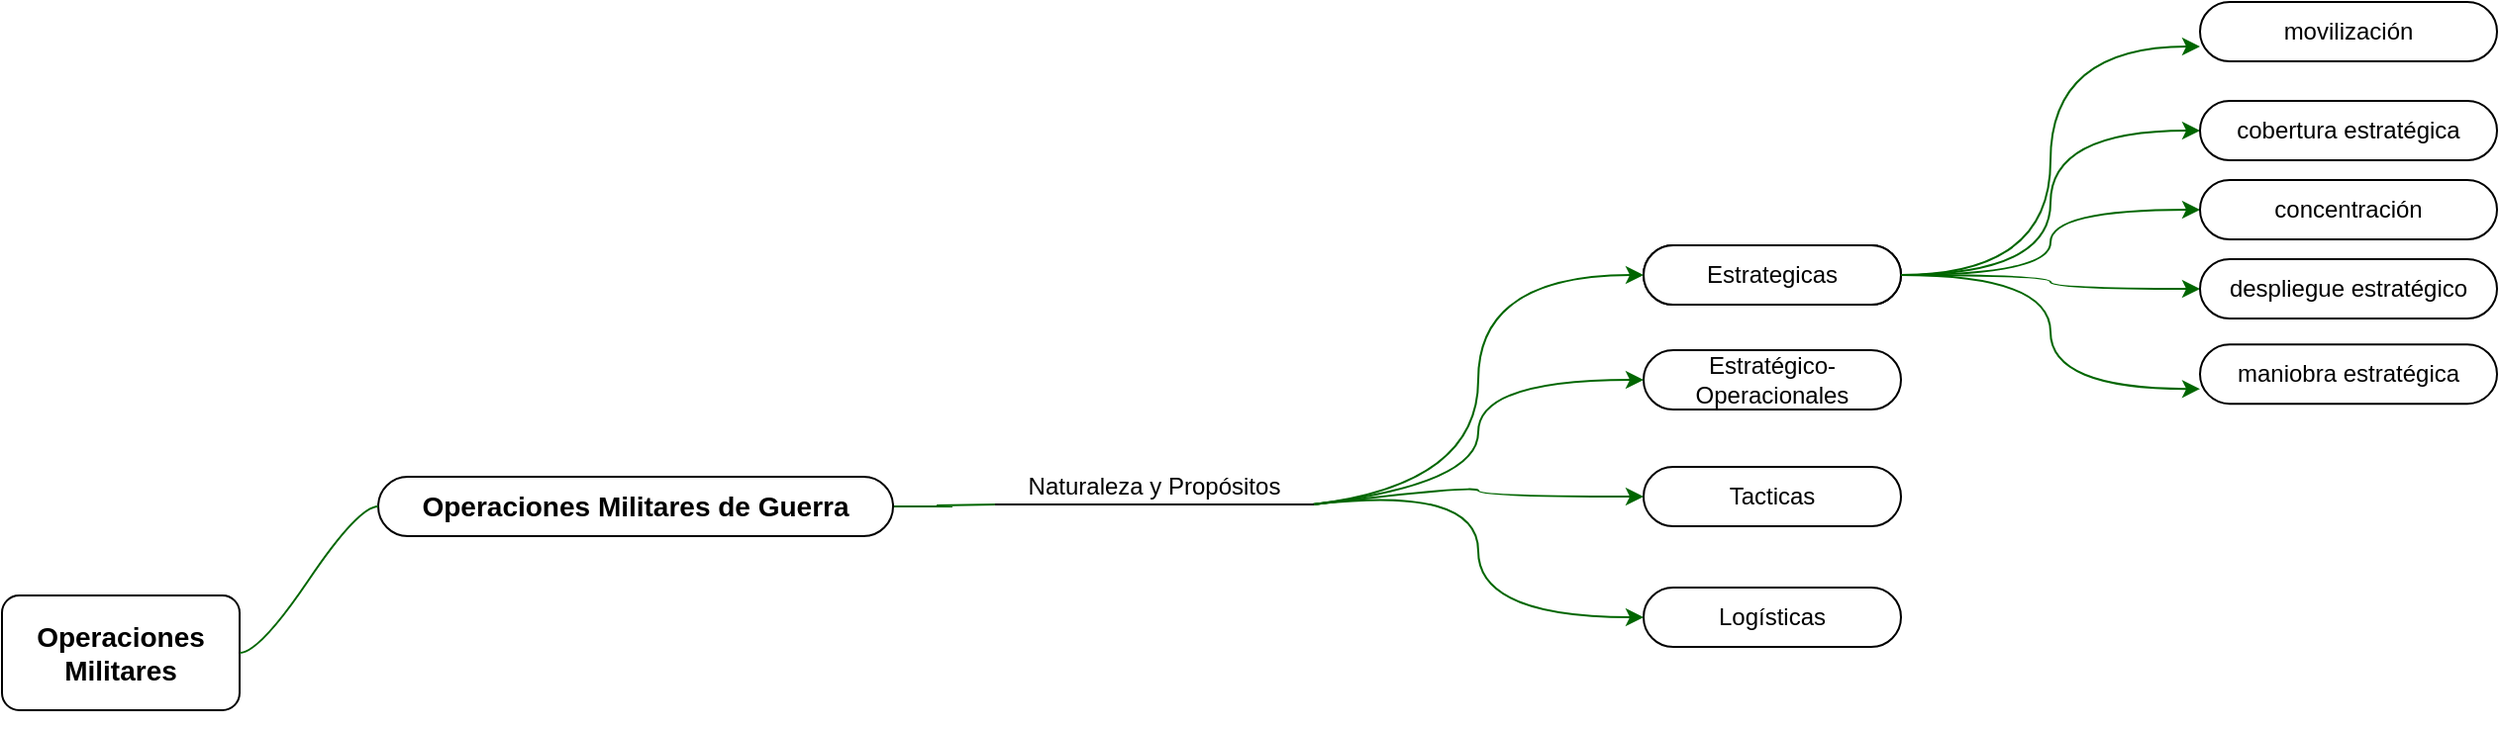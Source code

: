 <mxfile version="14.4.9" type="device"><diagram id="jPeWc7pKFivjhxqAknRJ" name="Page-1"><mxGraphModel dx="2212" dy="1876" grid="0" gridSize="10" guides="1" tooltips="1" connect="1" arrows="1" fold="1" page="1" pageScale="1" pageWidth="827" pageHeight="1169" math="0" shadow="0"><root><mxCell id="0"/><mxCell id="1" parent="0"/><mxCell id="xVj2w8LRxewE8zG41OLv-152" value="" style="group" vertex="1" connectable="0" parent="1"><mxGeometry x="769" y="33" width="130" height="203" as="geometry"/></mxCell><mxCell id="xVj2w8LRxewE8zG41OLv-151" value="Tacticas" style="whiteSpace=wrap;html=1;rounded=1;arcSize=50;align=center;verticalAlign=middle;strokeWidth=1;autosize=1;spacing=4;treeFolding=1;treeMoving=1;newEdgeStyle={&quot;edgeStyle&quot;:&quot;entityRelationEdgeStyle&quot;,&quot;startArrow&quot;:&quot;none&quot;,&quot;endArrow&quot;:&quot;none&quot;,&quot;segment&quot;:10,&quot;curved&quot;:1};container=0;" vertex="1" collapsed="1" parent="xVj2w8LRxewE8zG41OLv-152"><mxGeometry width="130" height="30" as="geometry"/></mxCell><mxCell id="xVj2w8LRxewE8zG41OLv-129" value="Estrategicas" style="whiteSpace=wrap;html=1;rounded=1;arcSize=50;align=center;verticalAlign=middle;strokeWidth=1;autosize=1;spacing=4;treeFolding=1;treeMoving=1;newEdgeStyle={&quot;edgeStyle&quot;:&quot;entityRelationEdgeStyle&quot;,&quot;startArrow&quot;:&quot;none&quot;,&quot;endArrow&quot;:&quot;none&quot;,&quot;segment&quot;:10,&quot;curved&quot;:1};container=0;" vertex="1" parent="xVj2w8LRxewE8zG41OLv-152"><mxGeometry width="130" height="30" as="geometry"/></mxCell><mxCell id="xVj2w8LRxewE8zG41OLv-131" value="Estratégico-Operacionales" style="whiteSpace=wrap;html=1;rounded=1;arcSize=50;align=center;verticalAlign=middle;strokeWidth=1;autosize=1;spacing=4;treeFolding=1;treeMoving=1;newEdgeStyle={&quot;edgeStyle&quot;:&quot;entityRelationEdgeStyle&quot;,&quot;startArrow&quot;:&quot;none&quot;,&quot;endArrow&quot;:&quot;none&quot;,&quot;segment&quot;:10,&quot;curved&quot;:1};container=0;" vertex="1" parent="xVj2w8LRxewE8zG41OLv-152"><mxGeometry y="53" width="130" height="30" as="geometry"/></mxCell><mxCell id="xVj2w8LRxewE8zG41OLv-133" value="Tacticas" style="whiteSpace=wrap;html=1;rounded=1;arcSize=50;align=center;verticalAlign=middle;strokeWidth=1;autosize=1;spacing=4;treeFolding=1;treeMoving=1;newEdgeStyle={&quot;edgeStyle&quot;:&quot;entityRelationEdgeStyle&quot;,&quot;startArrow&quot;:&quot;none&quot;,&quot;endArrow&quot;:&quot;none&quot;,&quot;segment&quot;:10,&quot;curved&quot;:1};container=0;" vertex="1" parent="xVj2w8LRxewE8zG41OLv-152"><mxGeometry y="112" width="130" height="30" as="geometry"/></mxCell><mxCell id="xVj2w8LRxewE8zG41OLv-135" value="Logísticas" style="whiteSpace=wrap;html=1;rounded=1;arcSize=50;align=center;verticalAlign=middle;strokeWidth=1;autosize=1;spacing=4;treeFolding=1;treeMoving=1;newEdgeStyle={&quot;edgeStyle&quot;:&quot;entityRelationEdgeStyle&quot;,&quot;startArrow&quot;:&quot;none&quot;,&quot;endArrow&quot;:&quot;none&quot;,&quot;segment&quot;:10,&quot;curved&quot;:1};container=0;" vertex="1" parent="xVj2w8LRxewE8zG41OLv-152"><mxGeometry y="173" width="130" height="30" as="geometry"/></mxCell><mxCell id="xVj2w8LRxewE8zG41OLv-136" style="edgeStyle=orthogonalEdgeStyle;curved=1;rounded=0;orthogonalLoop=1;jettySize=auto;html=1;exitX=0.5;exitY=1;exitDx=0;exitDy=0;strokeColor=#006600;strokeWidth=1;fillColor=#000000;" edge="1" parent="xVj2w8LRxewE8zG41OLv-152" source="xVj2w8LRxewE8zG41OLv-135" target="xVj2w8LRxewE8zG41OLv-135"><mxGeometry as="geometry"/></mxCell><mxCell id="xVj2w8LRxewE8zG41OLv-1" value="&lt;font style=&quot;font-size: 14px&quot;&gt;&lt;b&gt;Operaciones Militares&lt;/b&gt;&lt;/font&gt;" style="rounded=1;whiteSpace=wrap;html=1;" vertex="1" parent="1"><mxGeometry x="-60" y="210" width="120" height="58" as="geometry"/></mxCell><mxCell id="xVj2w8LRxewE8zG41OLv-3" style="edgeStyle=orthogonalEdgeStyle;rounded=0;orthogonalLoop=1;jettySize=auto;html=1;exitX=0.5;exitY=1;exitDx=0;exitDy=0;" edge="1" parent="1" source="xVj2w8LRxewE8zG41OLv-1" target="xVj2w8LRxewE8zG41OLv-1"><mxGeometry relative="1" as="geometry"/></mxCell><mxCell id="xVj2w8LRxewE8zG41OLv-51" value="movilización" style="rounded=1;whiteSpace=wrap;html=1;" vertex="1" visible="0" parent="1"><mxGeometry x="1100" y="130" width="90" height="40" as="geometry"/></mxCell><mxCell id="xVj2w8LRxewE8zG41OLv-96" value="Sub Topic" style="whiteSpace=wrap;html=1;rounded=1;arcSize=50;align=center;verticalAlign=middle;strokeWidth=1;autosize=1;spacing=4;treeFolding=1;treeMoving=1;newEdgeStyle={&quot;edgeStyle&quot;:&quot;entityRelationEdgeStyle&quot;,&quot;startArrow&quot;:&quot;none&quot;,&quot;endArrow&quot;:&quot;none&quot;,&quot;segment&quot;:10,&quot;curved&quot;:1};" vertex="1" visible="0" parent="1"><mxGeometry x="970" y="172" width="72" height="26" as="geometry"/></mxCell><mxCell id="xVj2w8LRxewE8zG41OLv-97" value="" style="edgeStyle=entityRelationEdgeStyle;startArrow=none;endArrow=none;segment=10;curved=1;strokeColor=#006600;strokeWidth=1;fillColor=#000000;html=1;" edge="1" target="xVj2w8LRxewE8zG41OLv-96" parent="1"><mxGeometry relative="1" as="geometry"><mxPoint x="930" y="212" as="sourcePoint"/></mxGeometry></mxCell><mxCell id="xVj2w8LRxewE8zG41OLv-123" style="edgeStyle=entityRelationEdgeStyle;rounded=0;orthogonalLoop=1;jettySize=auto;html=1;entryX=0;entryY=1;entryDx=0;entryDy=0;strokeColor=#006600;strokeWidth=1;fillColor=#000000;endArrow=none;" edge="1" parent="1" source="xVj2w8LRxewE8zG41OLv-99" target="xVj2w8LRxewE8zG41OLv-121"><mxGeometry relative="1" as="geometry"/></mxCell><mxCell id="xVj2w8LRxewE8zG41OLv-99" value="&lt;b&gt;&lt;font style=&quot;font-size: 14px&quot;&gt;Operaciones Militares de Guerra&lt;/font&gt;&lt;/b&gt;" style="whiteSpace=wrap;html=1;rounded=1;arcSize=50;align=center;verticalAlign=middle;strokeWidth=1;autosize=1;spacing=4;treeFolding=1;treeMoving=1;newEdgeStyle={&quot;edgeStyle&quot;:&quot;entityRelationEdgeStyle&quot;,&quot;startArrow&quot;:&quot;none&quot;,&quot;endArrow&quot;:&quot;none&quot;,&quot;segment&quot;:10,&quot;curved&quot;:1};" vertex="1" parent="1"><mxGeometry x="130" y="150" width="260" height="30" as="geometry"/></mxCell><mxCell id="xVj2w8LRxewE8zG41OLv-100" value="" style="edgeStyle=entityRelationEdgeStyle;startArrow=none;endArrow=none;segment=10;curved=1;strokeColor=#006600;strokeWidth=1;fillColor=#000000;html=1;exitX=1;exitY=0.5;exitDx=0;exitDy=0;" edge="1" target="xVj2w8LRxewE8zG41OLv-99" parent="1" source="xVj2w8LRxewE8zG41OLv-1"><mxGeometry relative="1" as="geometry"><mxPoint x="268" y="130" as="sourcePoint"/></mxGeometry></mxCell><mxCell id="xVj2w8LRxewE8zG41OLv-124" style="edgeStyle=orthogonalEdgeStyle;curved=1;rounded=0;orthogonalLoop=1;jettySize=auto;html=1;entryX=0;entryY=0.5;entryDx=0;entryDy=0;strokeColor=#006600;strokeWidth=1;fillColor=#000000;" edge="1" parent="1" source="xVj2w8LRxewE8zG41OLv-121" target="xVj2w8LRxewE8zG41OLv-129"><mxGeometry relative="1" as="geometry"><mxPoint x="770" y="75" as="targetPoint"/></mxGeometry></mxCell><mxCell id="xVj2w8LRxewE8zG41OLv-125" style="edgeStyle=orthogonalEdgeStyle;curved=1;rounded=0;orthogonalLoop=1;jettySize=auto;html=1;entryX=0;entryY=0.5;entryDx=0;entryDy=0;strokeColor=#006600;strokeWidth=1;fillColor=#000000;" edge="1" parent="1" source="xVj2w8LRxewE8zG41OLv-121" target="xVj2w8LRxewE8zG41OLv-131"><mxGeometry relative="1" as="geometry"><mxPoint x="770" y="135" as="targetPoint"/></mxGeometry></mxCell><mxCell id="xVj2w8LRxewE8zG41OLv-127" style="edgeStyle=orthogonalEdgeStyle;curved=1;rounded=0;orthogonalLoop=1;jettySize=auto;html=1;entryX=0;entryY=0.5;entryDx=0;entryDy=0;strokeColor=#006600;strokeWidth=1;fillColor=#000000;" edge="1" parent="1" source="xVj2w8LRxewE8zG41OLv-121" target="xVj2w8LRxewE8zG41OLv-135"><mxGeometry relative="1" as="geometry"><mxPoint x="770" y="243" as="targetPoint"/></mxGeometry></mxCell><mxCell id="xVj2w8LRxewE8zG41OLv-128" style="edgeStyle=orthogonalEdgeStyle;rounded=0;orthogonalLoop=1;jettySize=auto;html=1;entryX=0;entryY=0.5;entryDx=0;entryDy=0;strokeColor=#006600;strokeWidth=1;fillColor=#000000;curved=1;" edge="1" parent="1" source="xVj2w8LRxewE8zG41OLv-121" target="xVj2w8LRxewE8zG41OLv-133"><mxGeometry relative="1" as="geometry"><mxPoint x="770" y="197.25" as="targetPoint"/></mxGeometry></mxCell><mxCell id="xVj2w8LRxewE8zG41OLv-121" value="Naturaleza y Propósitos" style="whiteSpace=wrap;html=1;shape=partialRectangle;top=0;left=0;bottom=1;right=0;points=[[0,1],[1,1]];fillColor=none;align=center;verticalAlign=bottom;routingCenterY=0.5;snapToPoint=1;recursiveResize=0;autosize=1;treeFolding=1;treeMoving=1;newEdgeStyle={&quot;edgeStyle&quot;:&quot;entityRelationEdgeStyle&quot;,&quot;startArrow&quot;:&quot;none&quot;,&quot;endArrow&quot;:&quot;none&quot;,&quot;segment&quot;:10,&quot;curved&quot;:1};" vertex="1" parent="1"><mxGeometry x="442" y="144" width="160" height="20" as="geometry"/></mxCell><mxCell id="xVj2w8LRxewE8zG41OLv-144" style="edgeStyle=orthogonalEdgeStyle;curved=1;rounded=0;orthogonalLoop=1;jettySize=auto;html=1;entryX=0;entryY=0.75;entryDx=0;entryDy=0;strokeColor=#006600;strokeWidth=1;fillColor=#000000;" edge="1" parent="1" source="xVj2w8LRxewE8zG41OLv-129" target="xVj2w8LRxewE8zG41OLv-138"><mxGeometry relative="1" as="geometry"/></mxCell><mxCell id="xVj2w8LRxewE8zG41OLv-145" style="edgeStyle=orthogonalEdgeStyle;curved=1;rounded=0;orthogonalLoop=1;jettySize=auto;html=1;entryX=0;entryY=0.5;entryDx=0;entryDy=0;strokeColor=#006600;strokeWidth=1;fillColor=#000000;" edge="1" parent="1" source="xVj2w8LRxewE8zG41OLv-129" target="xVj2w8LRxewE8zG41OLv-139"><mxGeometry relative="1" as="geometry"/></mxCell><mxCell id="xVj2w8LRxewE8zG41OLv-146" style="edgeStyle=orthogonalEdgeStyle;curved=1;rounded=0;orthogonalLoop=1;jettySize=auto;html=1;entryX=0;entryY=0.5;entryDx=0;entryDy=0;strokeColor=#006600;strokeWidth=1;fillColor=#000000;" edge="1" parent="1" source="xVj2w8LRxewE8zG41OLv-129" target="xVj2w8LRxewE8zG41OLv-140"><mxGeometry relative="1" as="geometry"/></mxCell><mxCell id="xVj2w8LRxewE8zG41OLv-147" style="edgeStyle=orthogonalEdgeStyle;curved=1;rounded=0;orthogonalLoop=1;jettySize=auto;html=1;entryX=0;entryY=0.5;entryDx=0;entryDy=0;strokeColor=#006600;strokeWidth=1;fillColor=#000000;" edge="1" parent="1" source="xVj2w8LRxewE8zG41OLv-129" target="xVj2w8LRxewE8zG41OLv-141"><mxGeometry relative="1" as="geometry"/></mxCell><mxCell id="xVj2w8LRxewE8zG41OLv-148" style="edgeStyle=orthogonalEdgeStyle;curved=1;rounded=0;orthogonalLoop=1;jettySize=auto;html=1;entryX=0;entryY=0.75;entryDx=0;entryDy=0;strokeColor=#006600;strokeWidth=1;fillColor=#000000;" edge="1" parent="1" source="xVj2w8LRxewE8zG41OLv-129" target="xVj2w8LRxewE8zG41OLv-143"><mxGeometry relative="1" as="geometry"/></mxCell><mxCell id="xVj2w8LRxewE8zG41OLv-149" value="" style="group" vertex="1" connectable="0" parent="1"><mxGeometry x="1050" y="-90" width="150" height="203.08" as="geometry"/></mxCell><mxCell id="xVj2w8LRxewE8zG41OLv-138" value="movilización" style="whiteSpace=wrap;html=1;rounded=1;arcSize=50;align=center;verticalAlign=middle;strokeWidth=1;autosize=1;spacing=4;treeFolding=1;treeMoving=1;newEdgeStyle={&quot;edgeStyle&quot;:&quot;entityRelationEdgeStyle&quot;,&quot;startArrow&quot;:&quot;none&quot;,&quot;endArrow&quot;:&quot;none&quot;,&quot;segment&quot;:10,&quot;curved&quot;:1};" vertex="1" parent="xVj2w8LRxewE8zG41OLv-149"><mxGeometry width="150" height="30" as="geometry"/></mxCell><mxCell id="xVj2w8LRxewE8zG41OLv-139" value="cobertura estratégica" style="whiteSpace=wrap;html=1;rounded=1;arcSize=50;align=center;verticalAlign=middle;strokeWidth=1;autosize=1;spacing=4;treeFolding=1;treeMoving=1;newEdgeStyle={&quot;edgeStyle&quot;:&quot;entityRelationEdgeStyle&quot;,&quot;startArrow&quot;:&quot;none&quot;,&quot;endArrow&quot;:&quot;none&quot;,&quot;segment&quot;:10,&quot;curved&quot;:1};" vertex="1" parent="xVj2w8LRxewE8zG41OLv-149"><mxGeometry y="50" width="150" height="30" as="geometry"/></mxCell><mxCell id="xVj2w8LRxewE8zG41OLv-140" value="concentración" style="whiteSpace=wrap;html=1;rounded=1;arcSize=50;align=center;verticalAlign=middle;strokeWidth=1;autosize=1;spacing=4;treeFolding=1;treeMoving=1;newEdgeStyle={&quot;edgeStyle&quot;:&quot;entityRelationEdgeStyle&quot;,&quot;startArrow&quot;:&quot;none&quot;,&quot;endArrow&quot;:&quot;none&quot;,&quot;segment&quot;:10,&quot;curved&quot;:1};" vertex="1" parent="xVj2w8LRxewE8zG41OLv-149"><mxGeometry y="90" width="150" height="30" as="geometry"/></mxCell><mxCell id="xVj2w8LRxewE8zG41OLv-141" value="despliegue estratégico" style="whiteSpace=wrap;html=1;rounded=1;arcSize=50;align=center;verticalAlign=middle;strokeWidth=1;autosize=1;spacing=4;treeFolding=1;treeMoving=1;newEdgeStyle={&quot;edgeStyle&quot;:&quot;entityRelationEdgeStyle&quot;,&quot;startArrow&quot;:&quot;none&quot;,&quot;endArrow&quot;:&quot;none&quot;,&quot;segment&quot;:10,&quot;curved&quot;:1};" vertex="1" parent="xVj2w8LRxewE8zG41OLv-149"><mxGeometry y="130" width="150" height="30" as="geometry"/></mxCell><mxCell id="xVj2w8LRxewE8zG41OLv-142" style="edgeStyle=orthogonalEdgeStyle;curved=1;rounded=0;orthogonalLoop=1;jettySize=auto;html=1;exitX=0.5;exitY=1;exitDx=0;exitDy=0;strokeColor=#006600;strokeWidth=1;fillColor=#000000;" edge="1" parent="xVj2w8LRxewE8zG41OLv-149" source="xVj2w8LRxewE8zG41OLv-141" target="xVj2w8LRxewE8zG41OLv-141"><mxGeometry relative="1" as="geometry"/></mxCell><mxCell id="xVj2w8LRxewE8zG41OLv-143" value="maniobra estratégica" style="whiteSpace=wrap;html=1;rounded=1;arcSize=50;align=center;verticalAlign=middle;strokeWidth=1;autosize=1;spacing=4;treeFolding=1;treeMoving=1;newEdgeStyle={&quot;edgeStyle&quot;:&quot;entityRelationEdgeStyle&quot;,&quot;startArrow&quot;:&quot;none&quot;,&quot;endArrow&quot;:&quot;none&quot;,&quot;segment&quot;:10,&quot;curved&quot;:1};" vertex="1" parent="xVj2w8LRxewE8zG41OLv-149"><mxGeometry y="173.08" width="150" height="30" as="geometry"/></mxCell></root></mxGraphModel></diagram></mxfile>